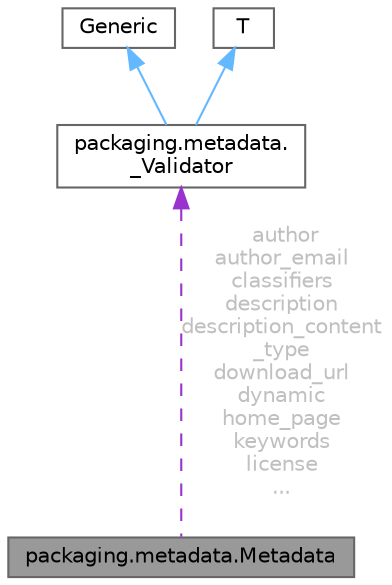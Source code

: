 digraph "packaging.metadata.Metadata"
{
 // LATEX_PDF_SIZE
  bgcolor="transparent";
  edge [fontname=Helvetica,fontsize=10,labelfontname=Helvetica,labelfontsize=10];
  node [fontname=Helvetica,fontsize=10,shape=box,height=0.2,width=0.4];
  Node1 [id="Node000001",label="packaging.metadata.Metadata",height=0.2,width=0.4,color="gray40", fillcolor="grey60", style="filled", fontcolor="black",tooltip=" "];
  Node2 -> Node1 [id="edge1_Node000001_Node000002",dir="back",color="darkorchid3",style="dashed",tooltip=" ",label=" author\nauthor_email\nclassifiers\ndescription\ndescription_content\l_type\ndownload_url\ndynamic\nhome_page\nkeywords\nlicense\n...",fontcolor="grey" ];
  Node2 [id="Node000002",label="packaging.metadata.\l_Validator",height=0.2,width=0.4,color="gray40", fillcolor="white", style="filled",URL="$classpackaging_1_1metadata_1_1___validator.html",tooltip=" "];
  Node3 -> Node2 [id="edge2_Node000002_Node000003",dir="back",color="steelblue1",style="solid",tooltip=" "];
  Node3 [id="Node000003",label="Generic",height=0.2,width=0.4,color="gray40", fillcolor="white", style="filled",tooltip=" "];
  Node4 -> Node2 [id="edge3_Node000002_Node000004",dir="back",color="steelblue1",style="solid",tooltip=" "];
  Node4 [id="Node000004",label="T",height=0.2,width=0.4,color="gray40", fillcolor="white", style="filled",tooltip=" "];
}
